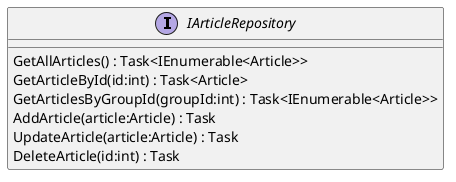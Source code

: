 @startuml
interface IArticleRepository {
    GetAllArticles() : Task<IEnumerable<Article>>
    GetArticleById(id:int) : Task<Article>
    GetArticlesByGroupId(groupId:int) : Task<IEnumerable<Article>>
    AddArticle(article:Article) : Task
    UpdateArticle(article:Article) : Task
    DeleteArticle(id:int) : Task
}
@enduml
